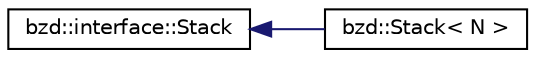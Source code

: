 digraph "Graphical Class Hierarchy"
{
  edge [fontname="Helvetica",fontsize="10",labelfontname="Helvetica",labelfontsize="10"];
  node [fontname="Helvetica",fontsize="10",shape=record];
  rankdir="LR";
  Node0 [label="bzd::interface::Stack",height=0.2,width=0.4,color="black", fillcolor="white", style="filled",URL="$classbzd_1_1interface_1_1Stack.html"];
  Node0 -> Node1 [dir="back",color="midnightblue",fontsize="10",style="solid",fontname="Helvetica"];
  Node1 [label="bzd::Stack\< N \>",height=0.2,width=0.4,color="black", fillcolor="white", style="filled",URL="$classbzd_1_1Stack.html"];
}
